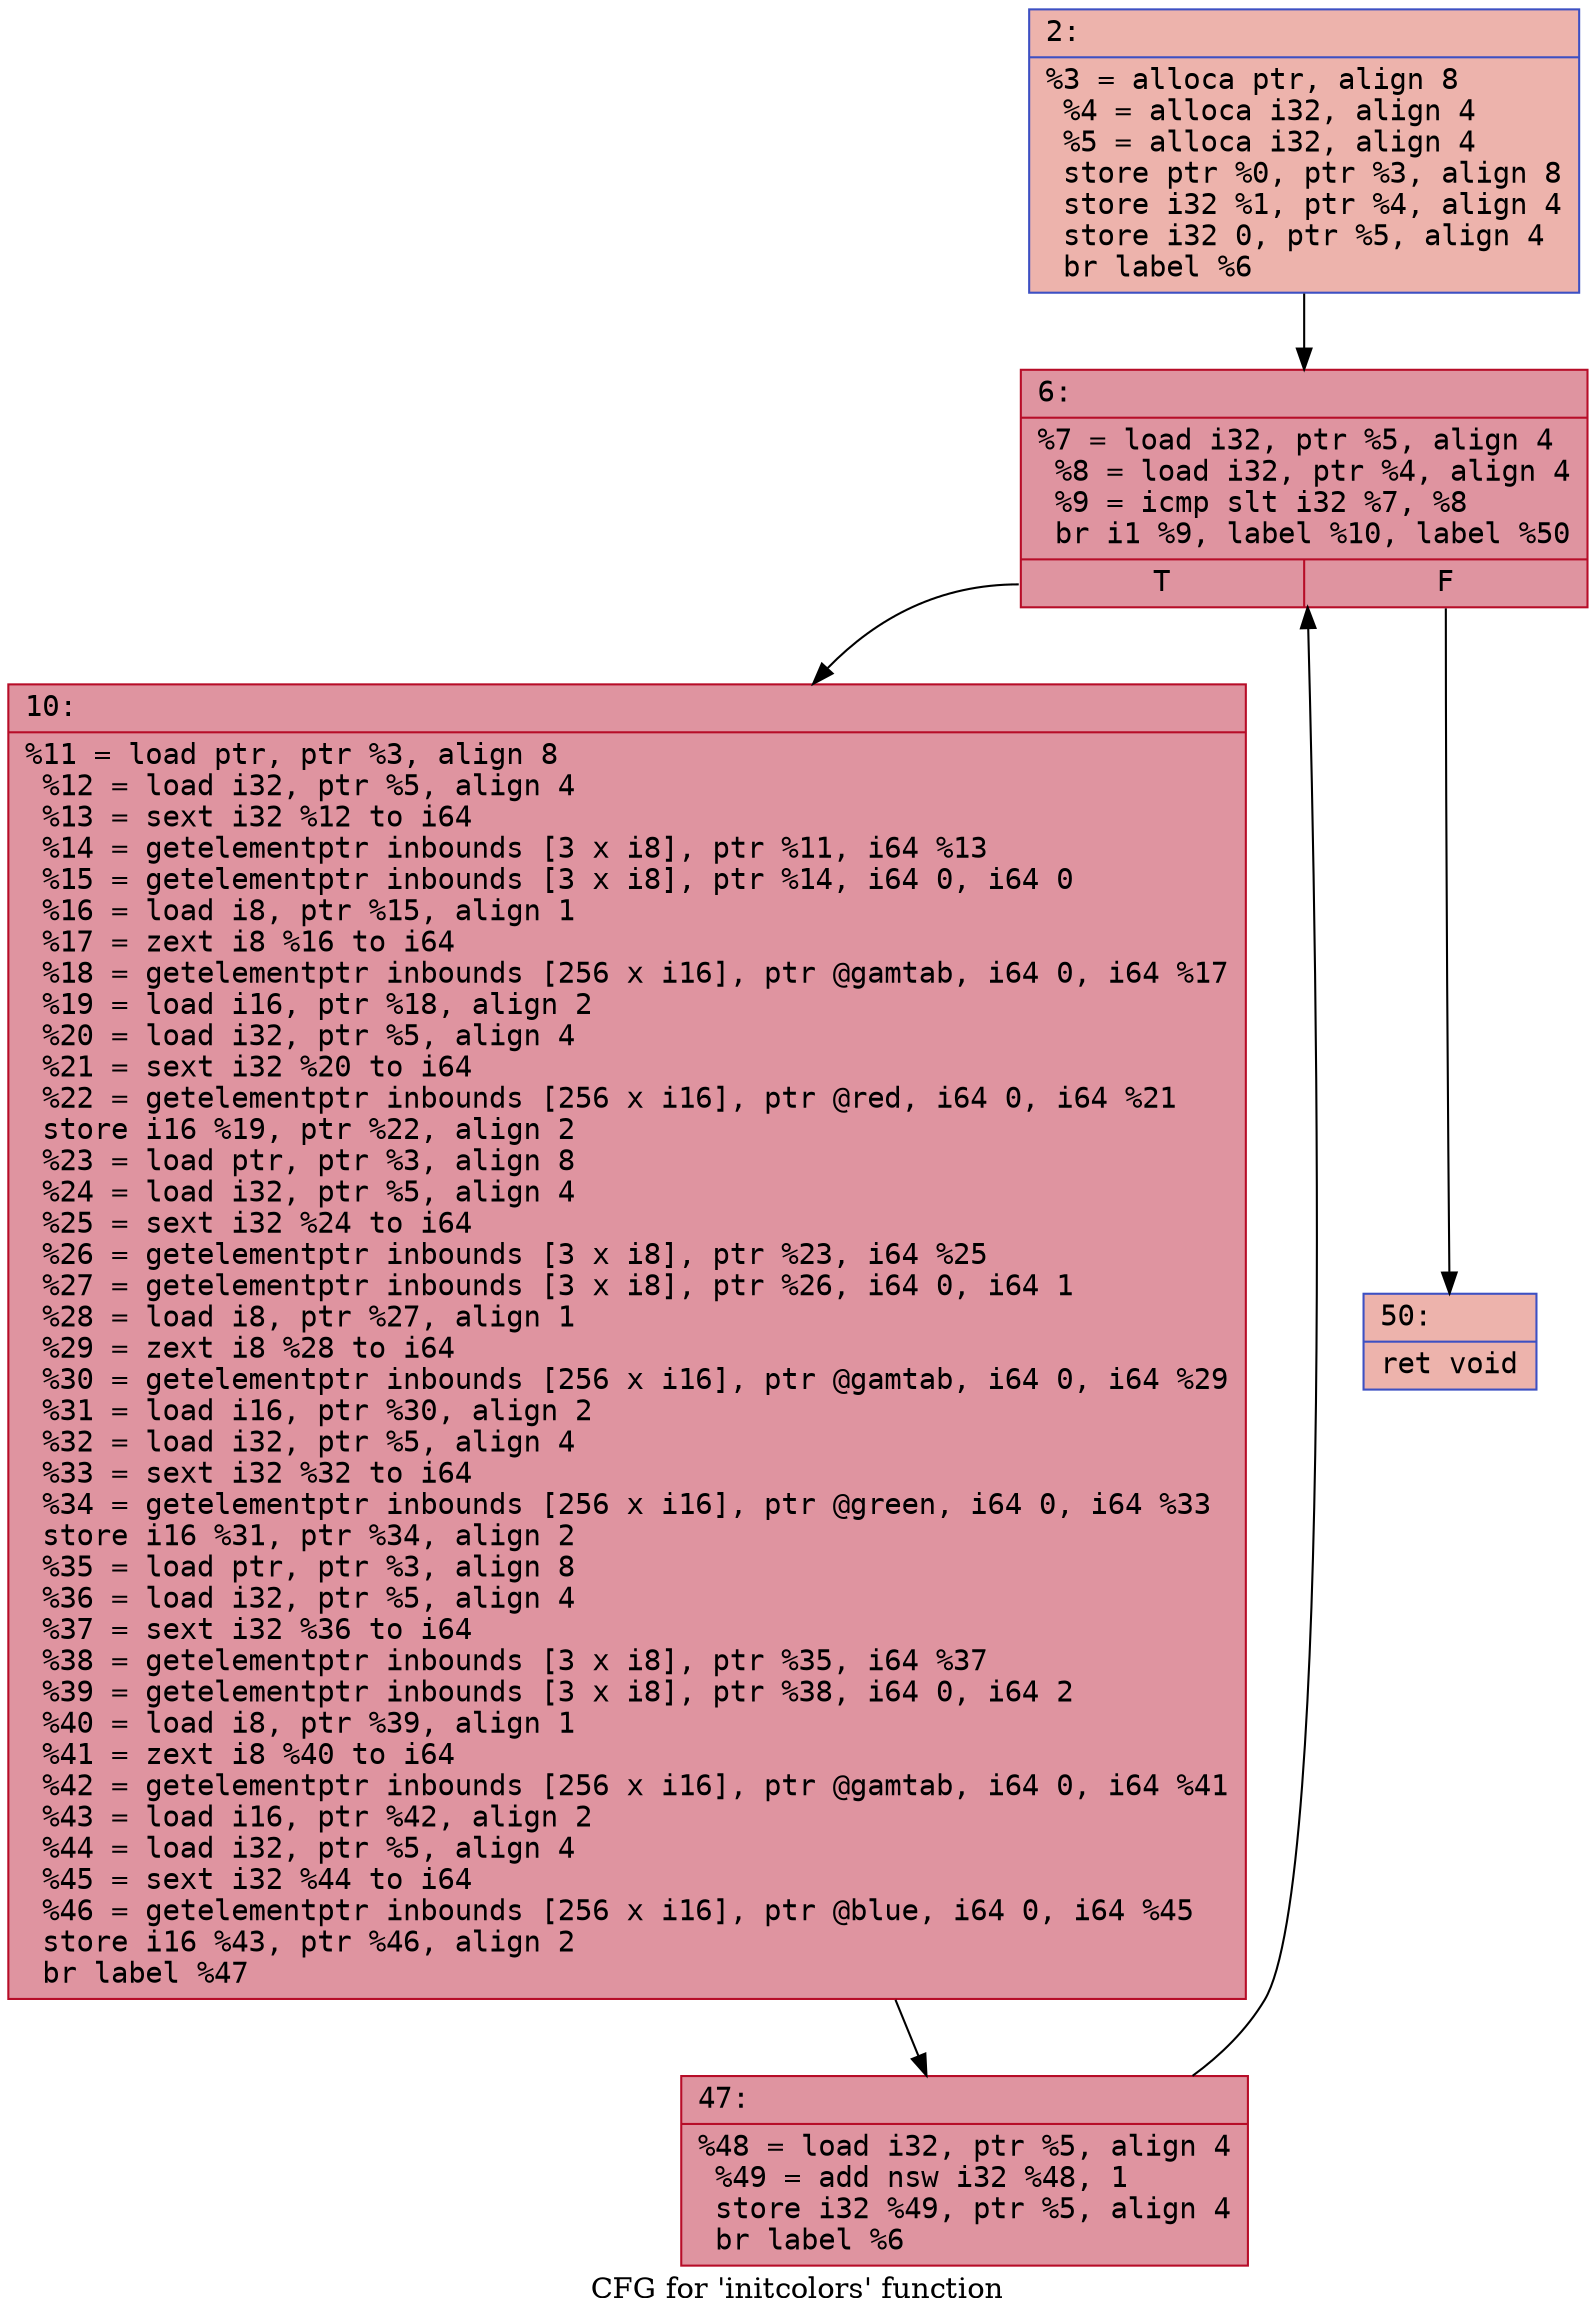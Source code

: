 digraph "CFG for 'initcolors' function" {
	label="CFG for 'initcolors' function";

	Node0x600003634320 [shape=record,color="#3d50c3ff", style=filled, fillcolor="#d6524470" fontname="Courier",label="{2:\l|  %3 = alloca ptr, align 8\l  %4 = alloca i32, align 4\l  %5 = alloca i32, align 4\l  store ptr %0, ptr %3, align 8\l  store i32 %1, ptr %4, align 4\l  store i32 0, ptr %5, align 4\l  br label %6\l}"];
	Node0x600003634320 -> Node0x600003634370[tooltip="2 -> 6\nProbability 100.00%" ];
	Node0x600003634370 [shape=record,color="#b70d28ff", style=filled, fillcolor="#b70d2870" fontname="Courier",label="{6:\l|  %7 = load i32, ptr %5, align 4\l  %8 = load i32, ptr %4, align 4\l  %9 = icmp slt i32 %7, %8\l  br i1 %9, label %10, label %50\l|{<s0>T|<s1>F}}"];
	Node0x600003634370:s0 -> Node0x6000036343c0[tooltip="6 -> 10\nProbability 96.88%" ];
	Node0x600003634370:s1 -> Node0x600003634460[tooltip="6 -> 50\nProbability 3.12%" ];
	Node0x6000036343c0 [shape=record,color="#b70d28ff", style=filled, fillcolor="#b70d2870" fontname="Courier",label="{10:\l|  %11 = load ptr, ptr %3, align 8\l  %12 = load i32, ptr %5, align 4\l  %13 = sext i32 %12 to i64\l  %14 = getelementptr inbounds [3 x i8], ptr %11, i64 %13\l  %15 = getelementptr inbounds [3 x i8], ptr %14, i64 0, i64 0\l  %16 = load i8, ptr %15, align 1\l  %17 = zext i8 %16 to i64\l  %18 = getelementptr inbounds [256 x i16], ptr @gamtab, i64 0, i64 %17\l  %19 = load i16, ptr %18, align 2\l  %20 = load i32, ptr %5, align 4\l  %21 = sext i32 %20 to i64\l  %22 = getelementptr inbounds [256 x i16], ptr @red, i64 0, i64 %21\l  store i16 %19, ptr %22, align 2\l  %23 = load ptr, ptr %3, align 8\l  %24 = load i32, ptr %5, align 4\l  %25 = sext i32 %24 to i64\l  %26 = getelementptr inbounds [3 x i8], ptr %23, i64 %25\l  %27 = getelementptr inbounds [3 x i8], ptr %26, i64 0, i64 1\l  %28 = load i8, ptr %27, align 1\l  %29 = zext i8 %28 to i64\l  %30 = getelementptr inbounds [256 x i16], ptr @gamtab, i64 0, i64 %29\l  %31 = load i16, ptr %30, align 2\l  %32 = load i32, ptr %5, align 4\l  %33 = sext i32 %32 to i64\l  %34 = getelementptr inbounds [256 x i16], ptr @green, i64 0, i64 %33\l  store i16 %31, ptr %34, align 2\l  %35 = load ptr, ptr %3, align 8\l  %36 = load i32, ptr %5, align 4\l  %37 = sext i32 %36 to i64\l  %38 = getelementptr inbounds [3 x i8], ptr %35, i64 %37\l  %39 = getelementptr inbounds [3 x i8], ptr %38, i64 0, i64 2\l  %40 = load i8, ptr %39, align 1\l  %41 = zext i8 %40 to i64\l  %42 = getelementptr inbounds [256 x i16], ptr @gamtab, i64 0, i64 %41\l  %43 = load i16, ptr %42, align 2\l  %44 = load i32, ptr %5, align 4\l  %45 = sext i32 %44 to i64\l  %46 = getelementptr inbounds [256 x i16], ptr @blue, i64 0, i64 %45\l  store i16 %43, ptr %46, align 2\l  br label %47\l}"];
	Node0x6000036343c0 -> Node0x600003634410[tooltip="10 -> 47\nProbability 100.00%" ];
	Node0x600003634410 [shape=record,color="#b70d28ff", style=filled, fillcolor="#b70d2870" fontname="Courier",label="{47:\l|  %48 = load i32, ptr %5, align 4\l  %49 = add nsw i32 %48, 1\l  store i32 %49, ptr %5, align 4\l  br label %6\l}"];
	Node0x600003634410 -> Node0x600003634370[tooltip="47 -> 6\nProbability 100.00%" ];
	Node0x600003634460 [shape=record,color="#3d50c3ff", style=filled, fillcolor="#d6524470" fontname="Courier",label="{50:\l|  ret void\l}"];
}
